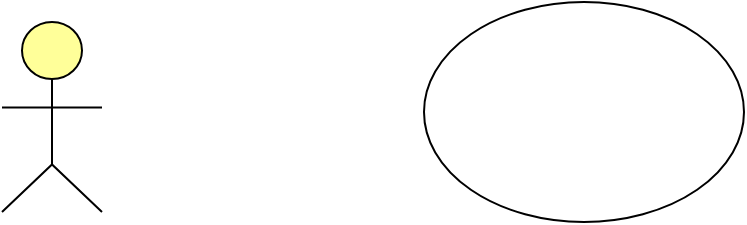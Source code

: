 <mxfile version="16.6.1" type="github">
  <diagram id="6I0OCvxSQrVGMHxT2VVA" name="Page-1">
    <mxGraphModel dx="948" dy="508" grid="1" gridSize="10" guides="1" tooltips="1" connect="1" arrows="1" fold="1" page="1" pageScale="1" pageWidth="850" pageHeight="1100" math="0" shadow="0">
      <root>
        <mxCell id="0" />
        <mxCell id="1" parent="0" />
        <mxCell id="dKdSaXE48SgPbhcamS2K-62" value="" style="html=1;whiteSpace=wrap;fillColor=#ffff99;shape=mxgraph.archimate3.actor;fontSize=14;" parent="1" vertex="1">
          <mxGeometry x="219" y="350" width="50" height="95" as="geometry" />
        </mxCell>
        <mxCell id="nFSfXr_spUlLdjYI6TtO-1" value="" style="ellipse;whiteSpace=wrap;html=1;" vertex="1" parent="1">
          <mxGeometry x="430" y="340" width="160" height="110" as="geometry" />
        </mxCell>
      </root>
    </mxGraphModel>
  </diagram>
</mxfile>
